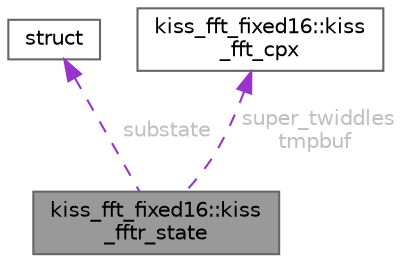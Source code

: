 digraph "kiss_fft_fixed16::kiss_fftr_state"
{
 // LATEX_PDF_SIZE
  bgcolor="transparent";
  edge [fontname=Helvetica,fontsize=10,labelfontname=Helvetica,labelfontsize=10];
  node [fontname=Helvetica,fontsize=10,shape=box,height=0.2,width=0.4];
  Node1 [id="Node000001",label="kiss_fft_fixed16::kiss\l_fftr_state",height=0.2,width=0.4,color="gray40", fillcolor="grey60", style="filled", fontcolor="black",tooltip=" "];
  Node2 -> Node1 [id="edge3_Node000001_Node000002",dir="back",color="darkorchid3",style="dashed",tooltip=" ",label=" substate",fontcolor="grey" ];
  Node2 [id="Node000002",label="struct",height=0.2,width=0.4,color="gray40", fillcolor="white", style="filled",tooltip=" "];
  Node3 -> Node1 [id="edge4_Node000001_Node000003",dir="back",color="darkorchid3",style="dashed",tooltip=" ",label=" super_twiddles\ntmpbuf",fontcolor="grey" ];
  Node3 [id="Node000003",label="kiss_fft_fixed16::kiss\l_fft_cpx",height=0.2,width=0.4,color="gray40", fillcolor="white", style="filled",URL="$structkiss__fft__fixed16_1_1kiss__fft__cpx.html",tooltip=" "];
}
